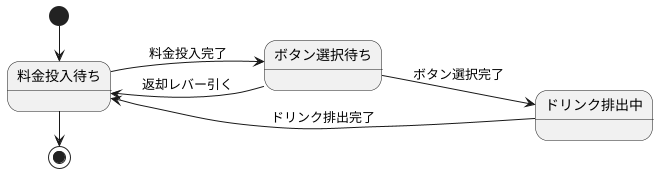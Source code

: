 @startuml
    left to right direction
    [*] -> 料金投入待ち
    料金投入待ち --> ボタン選択待ち : 料金投入完了
    ボタン選択待ち --> ドリンク排出中 : ボタン選択完了
    ボタン選択待ち --> 料金投入待ち : 返却レバー引く
    ドリンク排出中 --> 料金投入待ち : ドリンク排出完了
    料金投入待ち -> [*]
@enduml